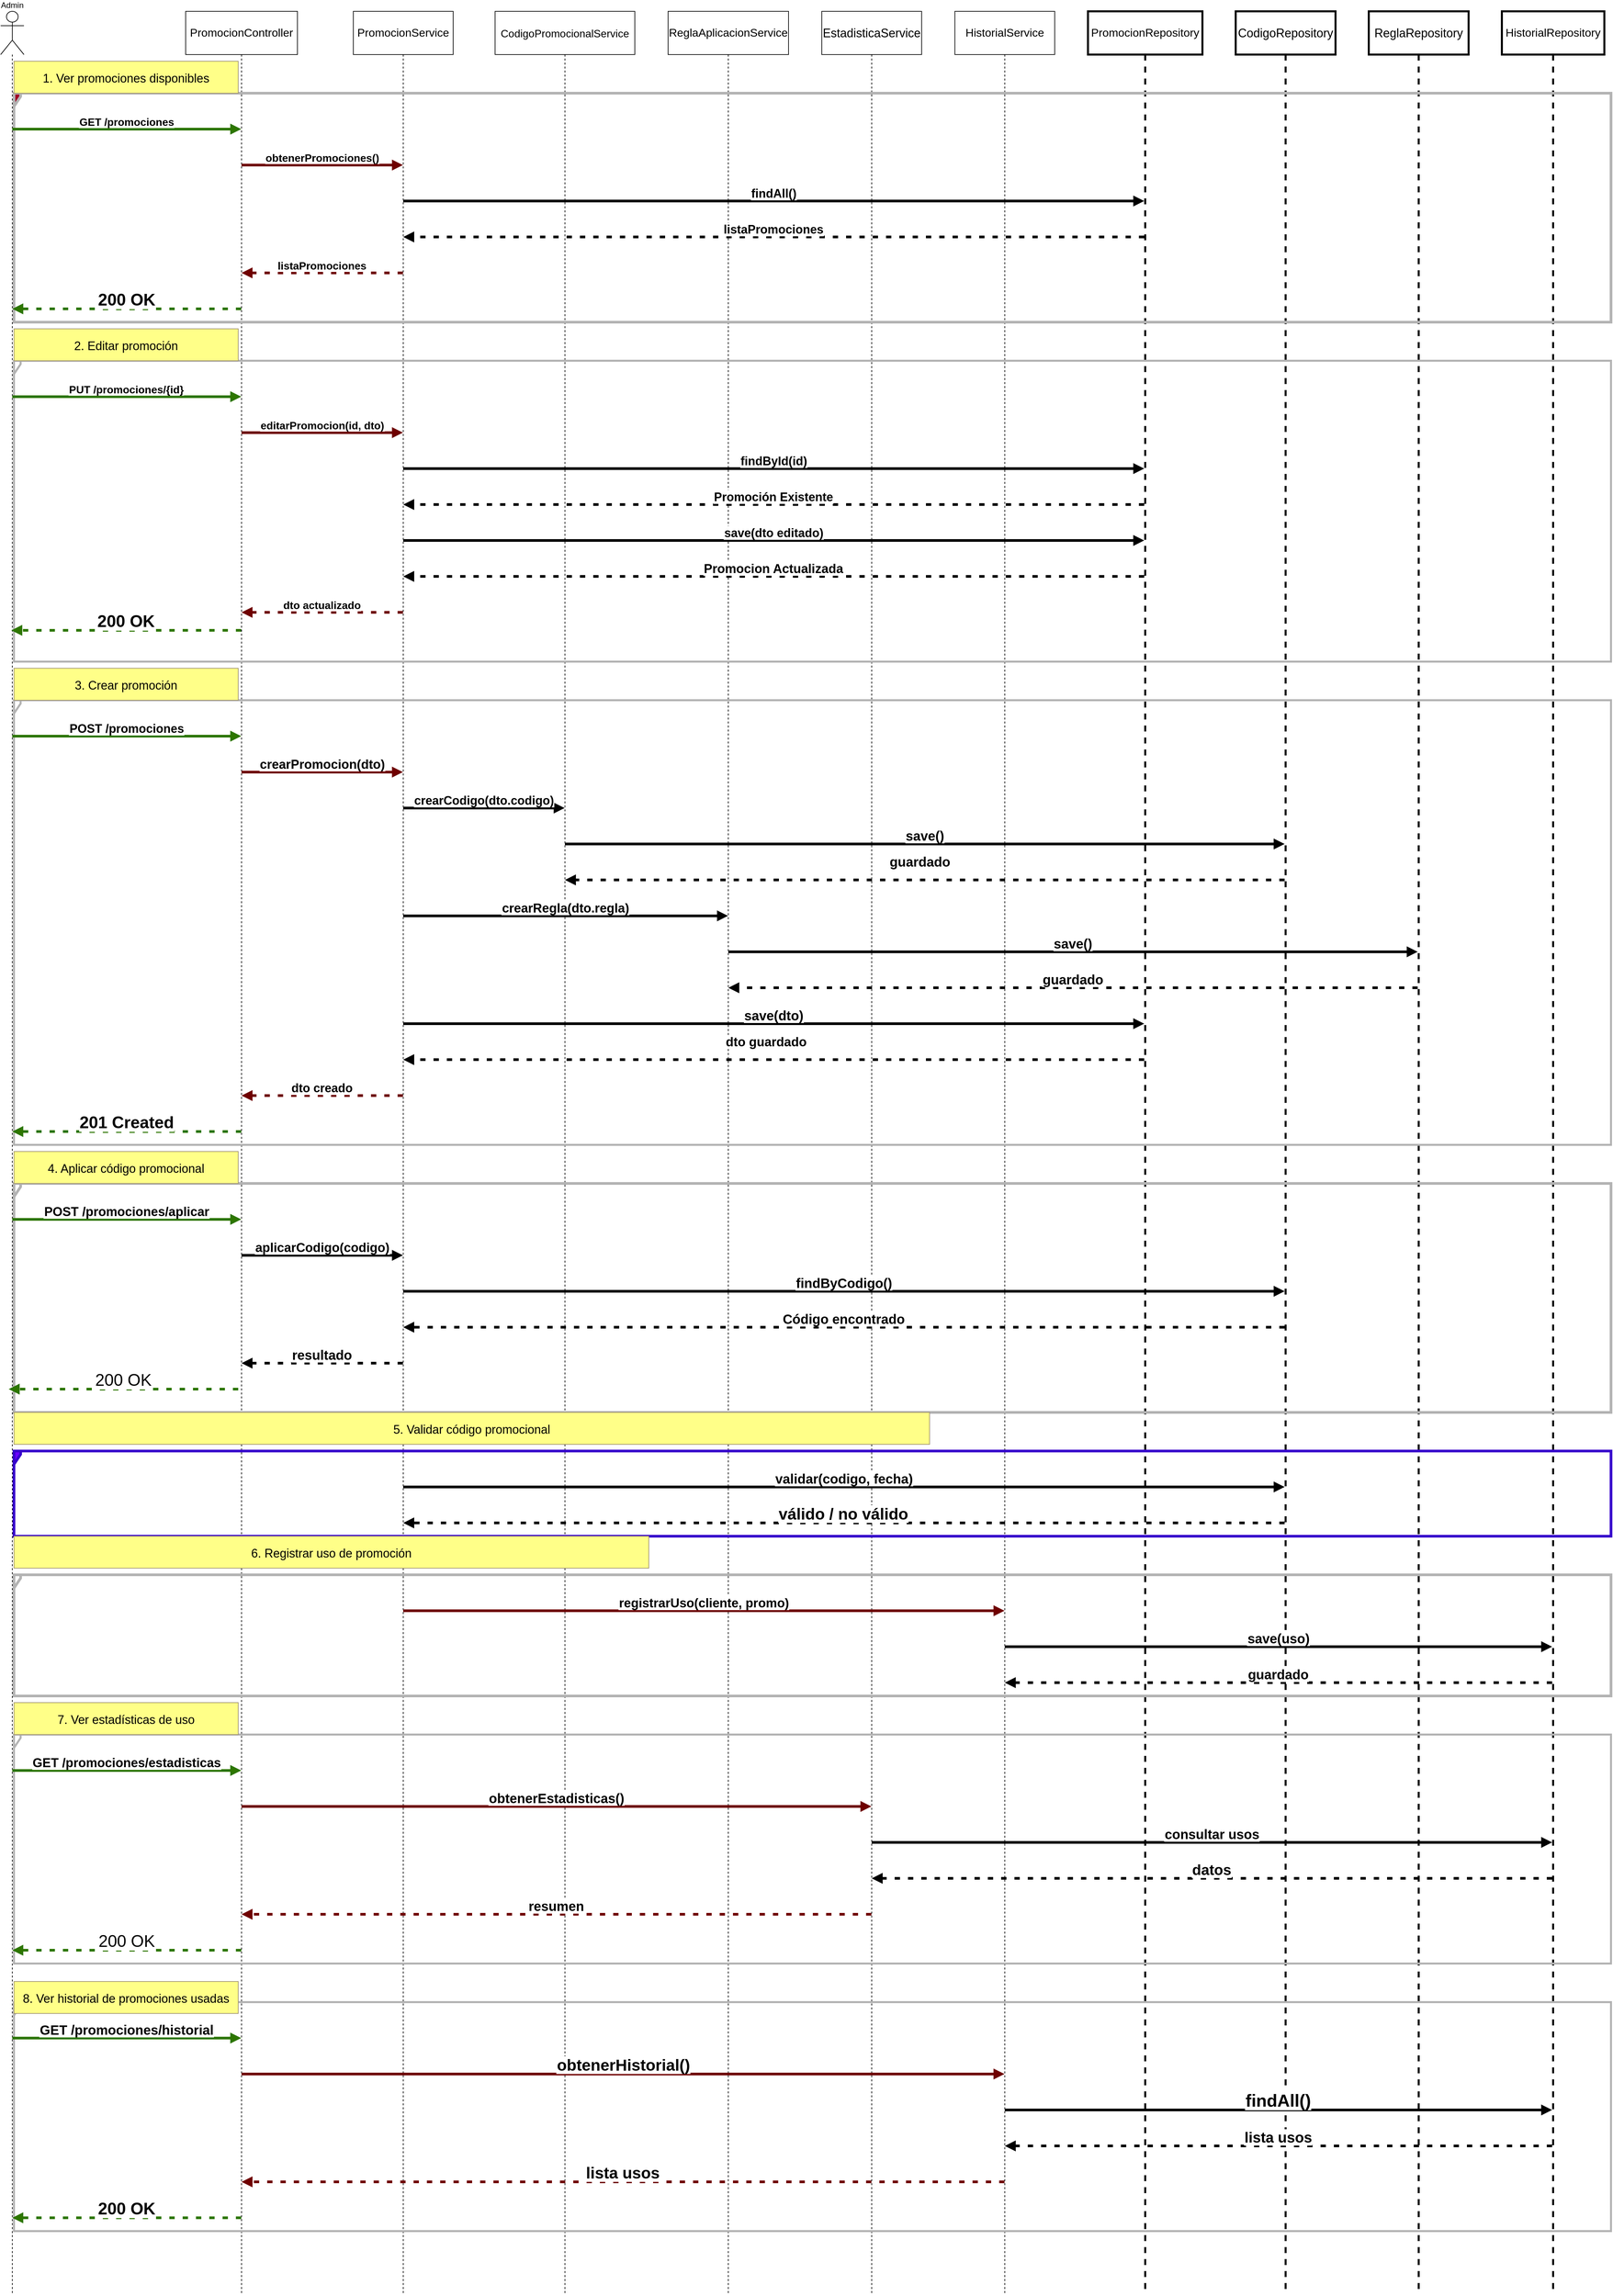<mxfile version="28.0.7">
  <diagram name="Página-1" id="d804ra6qyyvwW-fFOSrL">
    <mxGraphModel grid="1" page="1" gridSize="10" guides="1" tooltips="1" connect="1" arrows="1" fold="1" pageScale="1" pageWidth="827" pageHeight="1169" math="0" shadow="0">
      <root>
        <mxCell id="0" />
        <mxCell id="1" parent="0" />
        <mxCell id="PJ0HLcLy97F8GX600f_A-1" value="Admin" style="shape=umlLifeline;perimeter=lifelinePerimeter;whiteSpace=wrap;container=1;dropTarget=0;collapsible=0;recursiveResize=0;outlineConnect=0;portConstraint=eastwest;newEdgeStyle={&quot;edgeStyle&quot;:&quot;elbowEdgeStyle&quot;,&quot;elbow&quot;:&quot;vertical&quot;,&quot;curved&quot;:0,&quot;rounded&quot;:0};participant=umlActor;verticalAlign=bottom;labelPosition=center;verticalLabelPosition=top;align=center;size=65;" vertex="1" parent="1">
          <mxGeometry x="20" y="20" width="35" height="3430" as="geometry" />
        </mxCell>
        <mxCell id="PJ0HLcLy97F8GX600f_A-2" value="PromocionController" style="shape=umlLifeline;perimeter=lifelinePerimeter;whiteSpace=wrap;container=1;dropTarget=0;collapsible=0;recursiveResize=0;outlineConnect=0;portConstraint=eastwest;newEdgeStyle={&quot;edgeStyle&quot;:&quot;elbowEdgeStyle&quot;,&quot;elbow&quot;:&quot;vertical&quot;,&quot;curved&quot;:0,&quot;rounded&quot;:0};size=65;fontSize=17;" vertex="1" parent="1">
          <mxGeometry x="298" y="20" width="168" height="3430" as="geometry" />
        </mxCell>
        <mxCell id="PJ0HLcLy97F8GX600f_A-3" value="PromocionService" style="shape=umlLifeline;perimeter=lifelinePerimeter;whiteSpace=wrap;container=1;dropTarget=0;collapsible=0;recursiveResize=0;outlineConnect=0;portConstraint=eastwest;newEdgeStyle={&quot;edgeStyle&quot;:&quot;elbowEdgeStyle&quot;,&quot;elbow&quot;:&quot;vertical&quot;,&quot;curved&quot;:0,&quot;rounded&quot;:0};size=65;fontSize=17;" vertex="1" parent="1">
          <mxGeometry x="550" y="20" width="150" height="3430" as="geometry" />
        </mxCell>
        <mxCell id="PJ0HLcLy97F8GX600f_A-4" value="CodigoPromocionalService" style="shape=umlLifeline;perimeter=lifelinePerimeter;whiteSpace=wrap;container=1;dropTarget=0;collapsible=0;recursiveResize=0;outlineConnect=0;portConstraint=eastwest;newEdgeStyle={&quot;edgeStyle&quot;:&quot;elbowEdgeStyle&quot;,&quot;elbow&quot;:&quot;vertical&quot;,&quot;curved&quot;:0,&quot;rounded&quot;:0};size=65;fontSize=16;" vertex="1" parent="1">
          <mxGeometry x="763" y="20" width="210" height="3430" as="geometry" />
        </mxCell>
        <mxCell id="PJ0HLcLy97F8GX600f_A-5" value="ReglaAplicacionService" style="shape=umlLifeline;perimeter=lifelinePerimeter;whiteSpace=wrap;container=1;dropTarget=0;collapsible=0;recursiveResize=0;outlineConnect=0;portConstraint=eastwest;newEdgeStyle={&quot;edgeStyle&quot;:&quot;elbowEdgeStyle&quot;,&quot;elbow&quot;:&quot;vertical&quot;,&quot;curved&quot;:0,&quot;rounded&quot;:0};size=65;fontSize=17;" vertex="1" parent="1">
          <mxGeometry x="1023" y="20" width="181" height="3430" as="geometry" />
        </mxCell>
        <mxCell id="PJ0HLcLy97F8GX600f_A-6" value="EstadisticaService" style="shape=umlLifeline;perimeter=lifelinePerimeter;whiteSpace=wrap;container=1;dropTarget=0;collapsible=0;recursiveResize=0;outlineConnect=0;portConstraint=eastwest;newEdgeStyle={&quot;edgeStyle&quot;:&quot;elbowEdgeStyle&quot;,&quot;elbow&quot;:&quot;vertical&quot;,&quot;curved&quot;:0,&quot;rounded&quot;:0};size=65;fontSize=18;" vertex="1" parent="1">
          <mxGeometry x="1254" y="20" width="150" height="3430" as="geometry" />
        </mxCell>
        <mxCell id="PJ0HLcLy97F8GX600f_A-7" value="HistorialService" style="shape=umlLifeline;perimeter=lifelinePerimeter;whiteSpace=wrap;container=1;dropTarget=0;collapsible=0;recursiveResize=0;outlineConnect=0;portConstraint=eastwest;newEdgeStyle={&quot;edgeStyle&quot;:&quot;elbowEdgeStyle&quot;,&quot;elbow&quot;:&quot;vertical&quot;,&quot;curved&quot;:0,&quot;rounded&quot;:0};size=65;fontSize=17;" vertex="1" parent="1">
          <mxGeometry x="1454" y="20" width="150" height="3430" as="geometry" />
        </mxCell>
        <mxCell id="PJ0HLcLy97F8GX600f_A-8" value="PromocionRepository" style="shape=umlLifeline;perimeter=lifelinePerimeter;whiteSpace=wrap;container=1;dropTarget=0;collapsible=0;recursiveResize=0;outlineConnect=0;portConstraint=eastwest;newEdgeStyle={&quot;edgeStyle&quot;:&quot;elbowEdgeStyle&quot;,&quot;elbow&quot;:&quot;vertical&quot;,&quot;curved&quot;:0,&quot;rounded&quot;:0};size=65;strokeColor=light-dark(#000000,#FF8614);strokeWidth=3;fontSize=17;" vertex="1" parent="1">
          <mxGeometry x="1654" y="20" width="172" height="3430" as="geometry" />
        </mxCell>
        <mxCell id="PJ0HLcLy97F8GX600f_A-9" value="CodigoRepository" style="shape=umlLifeline;perimeter=lifelinePerimeter;whiteSpace=wrap;container=1;dropTarget=0;collapsible=0;recursiveResize=0;outlineConnect=0;portConstraint=eastwest;newEdgeStyle={&quot;edgeStyle&quot;:&quot;elbowEdgeStyle&quot;,&quot;elbow&quot;:&quot;vertical&quot;,&quot;curved&quot;:0,&quot;rounded&quot;:0};size=65;strokeWidth=3;strokeColor=light-dark(#000000,#FF8614);fontSize=18;" vertex="1" parent="1">
          <mxGeometry x="1876" y="20" width="150" height="3430" as="geometry" />
        </mxCell>
        <mxCell id="PJ0HLcLy97F8GX600f_A-10" value="ReglaRepository" style="shape=umlLifeline;perimeter=lifelinePerimeter;whiteSpace=wrap;container=1;dropTarget=0;collapsible=0;recursiveResize=0;outlineConnect=0;portConstraint=eastwest;newEdgeStyle={&quot;edgeStyle&quot;:&quot;elbowEdgeStyle&quot;,&quot;elbow&quot;:&quot;vertical&quot;,&quot;curved&quot;:0,&quot;rounded&quot;:0};size=65;strokeWidth=3;strokeColor=light-dark(#000000,#FF8614);fontSize=18;" vertex="1" parent="1">
          <mxGeometry x="2076" y="20" width="150" height="3430" as="geometry" />
        </mxCell>
        <mxCell id="PJ0HLcLy97F8GX600f_A-11" value="HistorialRepository" style="shape=umlLifeline;perimeter=lifelinePerimeter;whiteSpace=wrap;container=1;dropTarget=0;collapsible=0;recursiveResize=0;outlineConnect=0;portConstraint=eastwest;newEdgeStyle={&quot;edgeStyle&quot;:&quot;elbowEdgeStyle&quot;,&quot;elbow&quot;:&quot;vertical&quot;,&quot;curved&quot;:0,&quot;rounded&quot;:0};size=65;strokeWidth=3;strokeColor=light-dark(#000000,#FF8614);fontSize=17;" vertex="1" parent="1">
          <mxGeometry x="2276" y="20" width="154" height="3430" as="geometry" />
        </mxCell>
        <mxCell id="PJ0HLcLy97F8GX600f_A-12" value="" style="shape=umlFrame;pointerEvents=0;dropTarget=0;strokeColor=light-dark(#B3B3B3,#00FFFF);height=20;width=0;fillColor=light-dark(#A20025,#FFFFFF);strokeWidth=4;" vertex="1" parent="1">
          <mxGeometry x="40" y="143" width="2400" height="344" as="geometry" />
        </mxCell>
        <mxCell id="PJ0HLcLy97F8GX600f_A-13" value="" style="text;strokeColor=none;fillColor=none;align=center;verticalAlign=middle;whiteSpace=wrap;" vertex="1" parent="PJ0HLcLy97F8GX600f_A-12">
          <mxGeometry width="2400" height="20" as="geometry" />
        </mxCell>
        <mxCell id="PJ0HLcLy97F8GX600f_A-14" value="" style="shape=umlFrame;pointerEvents=0;dropTarget=0;strokeColor=light-dark(#B3B3B3,#00FFFF);height=20;width=0;strokeWidth=3;" vertex="1" parent="1">
          <mxGeometry x="40" y="545" width="2400" height="452" as="geometry" />
        </mxCell>
        <mxCell id="PJ0HLcLy97F8GX600f_A-15" value="" style="text;strokeColor=none;fillColor=none;align=center;verticalAlign=middle;whiteSpace=wrap;" vertex="1" parent="PJ0HLcLy97F8GX600f_A-14">
          <mxGeometry width="2400" height="20" as="geometry" />
        </mxCell>
        <mxCell id="PJ0HLcLy97F8GX600f_A-16" value="" style="shape=umlFrame;pointerEvents=0;dropTarget=0;strokeColor=light-dark(#B3B3B3,#00FFFF);height=20;width=0;strokeWidth=3;" vertex="1" parent="1">
          <mxGeometry x="40" y="1055" width="2400" height="668" as="geometry" />
        </mxCell>
        <mxCell id="PJ0HLcLy97F8GX600f_A-17" value="" style="text;strokeColor=none;fillColor=none;align=center;verticalAlign=middle;whiteSpace=wrap;" vertex="1" parent="PJ0HLcLy97F8GX600f_A-16">
          <mxGeometry width="2400" height="20" as="geometry" />
        </mxCell>
        <mxCell id="PJ0HLcLy97F8GX600f_A-18" value="" style="shape=umlFrame;pointerEvents=0;dropTarget=0;strokeColor=light-dark(#B3B3B3,#97D077);height=20;width=0;strokeWidth=4;" vertex="1" parent="1">
          <mxGeometry x="40" y="1781" width="2400" height="344" as="geometry" />
        </mxCell>
        <mxCell id="PJ0HLcLy97F8GX600f_A-19" value="" style="text;strokeColor=none;fillColor=none;align=center;verticalAlign=middle;whiteSpace=wrap;" vertex="1" parent="PJ0HLcLy97F8GX600f_A-18">
          <mxGeometry width="2400" height="20" as="geometry" />
        </mxCell>
        <mxCell id="PJ0HLcLy97F8GX600f_A-20" value="" style="shape=umlFrame;pointerEvents=0;dropTarget=0;strokeColor=#3700CC;height=20;width=0;strokeWidth=4;fillColor=#6a00ff;fontColor=#ffffff;" vertex="1" parent="1">
          <mxGeometry x="40" y="2183" width="2400" height="128" as="geometry" />
        </mxCell>
        <mxCell id="PJ0HLcLy97F8GX600f_A-21" value="" style="text;strokeColor=none;fillColor=none;align=center;verticalAlign=middle;whiteSpace=wrap;" vertex="1" parent="PJ0HLcLy97F8GX600f_A-20">
          <mxGeometry width="2400" height="20" as="geometry" />
        </mxCell>
        <mxCell id="PJ0HLcLy97F8GX600f_A-22" value="" style="shape=umlFrame;pointerEvents=0;dropTarget=0;strokeColor=light-dark(#B3B3B3,#97D077);height=20;width=0;strokeWidth=4;" vertex="1" parent="1">
          <mxGeometry x="40" y="2369" width="2400" height="182" as="geometry" />
        </mxCell>
        <mxCell id="PJ0HLcLy97F8GX600f_A-23" value="" style="text;strokeColor=none;fillColor=none;align=center;verticalAlign=middle;whiteSpace=wrap;" vertex="1" parent="PJ0HLcLy97F8GX600f_A-22">
          <mxGeometry width="2400" height="20" as="geometry" />
        </mxCell>
        <mxCell id="PJ0HLcLy97F8GX600f_A-24" value="" style="shape=umlFrame;pointerEvents=0;dropTarget=0;strokeColor=light-dark(#B3B3B3,#A680B8);height=20;width=0;strokeWidth=3;" vertex="1" parent="1">
          <mxGeometry x="40" y="2609" width="2400" height="344" as="geometry" />
        </mxCell>
        <mxCell id="PJ0HLcLy97F8GX600f_A-25" value="" style="text;strokeColor=none;fillColor=none;align=center;verticalAlign=middle;whiteSpace=wrap;" vertex="1" parent="PJ0HLcLy97F8GX600f_A-24">
          <mxGeometry width="2400" height="20" as="geometry" />
        </mxCell>
        <mxCell id="PJ0HLcLy97F8GX600f_A-26" value="" style="shape=umlFrame;pointerEvents=0;dropTarget=0;strokeColor=light-dark(#B3B3B3,#66FFFF);height=20;width=0;strokeWidth=3;" vertex="1" parent="1">
          <mxGeometry x="40" y="3011" width="2400" height="344" as="geometry" />
        </mxCell>
        <mxCell id="PJ0HLcLy97F8GX600f_A-27" value="" style="text;strokeColor=none;fillColor=none;align=center;verticalAlign=middle;whiteSpace=wrap;" vertex="1" parent="PJ0HLcLy97F8GX600f_A-26">
          <mxGeometry width="2400" height="20" as="geometry" />
        </mxCell>
        <mxCell id="PJ0HLcLy97F8GX600f_A-28" value="GET /promociones" style="verticalAlign=bottom;edgeStyle=elbowEdgeStyle;elbow=vertical;curved=0;rounded=0;endArrow=block;fillColor=#60a917;strokeColor=#2D7600;strokeWidth=4;fontStyle=1;fontSize=16;" edge="1" parent="1" source="PJ0HLcLy97F8GX600f_A-1" target="PJ0HLcLy97F8GX600f_A-2">
          <mxGeometry relative="1" as="geometry">
            <Array as="points">
              <mxPoint x="247" y="197" />
            </Array>
          </mxGeometry>
        </mxCell>
        <mxCell id="PJ0HLcLy97F8GX600f_A-29" value="obtenerPromociones()" style="verticalAlign=bottom;edgeStyle=elbowEdgeStyle;elbow=vertical;curved=0;rounded=0;endArrow=block;fontStyle=1;fontSize=16;fillColor=#a20025;strokeColor=#6F0000;strokeWidth=4;" edge="1" parent="1" source="PJ0HLcLy97F8GX600f_A-2" target="PJ0HLcLy97F8GX600f_A-3">
          <mxGeometry relative="1" as="geometry">
            <Array as="points">
              <mxPoint x="512" y="251" />
            </Array>
          </mxGeometry>
        </mxCell>
        <mxCell id="PJ0HLcLy97F8GX600f_A-30" value="findAll()" style="verticalAlign=bottom;edgeStyle=elbowEdgeStyle;elbow=vertical;curved=0;rounded=0;endArrow=block;fontStyle=1;fontSize=18;strokeColor=light-dark(#000000,#CC0066);strokeWidth=4;" edge="1" parent="1" source="PJ0HLcLy97F8GX600f_A-3" target="PJ0HLcLy97F8GX600f_A-8">
          <mxGeometry relative="1" as="geometry">
            <Array as="points">
              <mxPoint x="1191" y="305" />
            </Array>
          </mxGeometry>
        </mxCell>
        <mxCell id="PJ0HLcLy97F8GX600f_A-31" value="listaPromociones" style="verticalAlign=bottom;edgeStyle=elbowEdgeStyle;elbow=vertical;curved=0;rounded=0;dashed=1;dashPattern=2 3;endArrow=block;fontStyle=1;fontSize=18;strokeColor=light-dark(#000000,#CC0066);strokeWidth=4;" edge="1" parent="1" source="PJ0HLcLy97F8GX600f_A-8" target="PJ0HLcLy97F8GX600f_A-3">
          <mxGeometry relative="1" as="geometry">
            <Array as="points">
              <mxPoint x="1194" y="359" />
            </Array>
          </mxGeometry>
        </mxCell>
        <mxCell id="PJ0HLcLy97F8GX600f_A-32" value="listaPromociones" style="verticalAlign=bottom;edgeStyle=elbowEdgeStyle;elbow=horizontal;curved=0;rounded=0;dashed=1;dashPattern=2 3;endArrow=block;fontSize=16;fontStyle=1;strokeWidth=4;fillColor=#a20025;strokeColor=#6F0000;" edge="1" parent="1" source="PJ0HLcLy97F8GX600f_A-3" target="PJ0HLcLy97F8GX600f_A-2">
          <mxGeometry relative="1" as="geometry">
            <Array as="points">
              <mxPoint x="515" y="413" />
            </Array>
          </mxGeometry>
        </mxCell>
        <mxCell id="PJ0HLcLy97F8GX600f_A-33" value="200 OK" style="verticalAlign=bottom;edgeStyle=elbowEdgeStyle;elbow=vertical;curved=0;rounded=0;dashed=1;dashPattern=2 3;endArrow=block;strokeWidth=4;fillColor=#60a917;strokeColor=#2D7600;fontStyle=1;fontSize=25;" edge="1" parent="1" source="PJ0HLcLy97F8GX600f_A-2" target="PJ0HLcLy97F8GX600f_A-1">
          <mxGeometry relative="1" as="geometry">
            <Array as="points">
              <mxPoint x="250" y="467" />
            </Array>
          </mxGeometry>
        </mxCell>
        <mxCell id="PJ0HLcLy97F8GX600f_A-34" value="PUT /promociones/{id}" style="verticalAlign=bottom;edgeStyle=elbowEdgeStyle;elbow=vertical;curved=0;rounded=0;endArrow=block;fillColor=#60a917;strokeColor=#2D7600;strokeWidth=4;fontStyle=1;fontSize=16;" edge="1" parent="1" source="PJ0HLcLy97F8GX600f_A-1" target="PJ0HLcLy97F8GX600f_A-2">
          <mxGeometry x="-0.002" relative="1" as="geometry">
            <Array as="points">
              <mxPoint x="247" y="599" />
            </Array>
            <mxPoint as="offset" />
          </mxGeometry>
        </mxCell>
        <mxCell id="PJ0HLcLy97F8GX600f_A-35" value="editarPromocion(id, dto)" style="verticalAlign=bottom;edgeStyle=elbowEdgeStyle;elbow=vertical;curved=0;rounded=0;endArrow=block;fontSize=16;fontStyle=1;fillColor=#a20025;strokeColor=#6F0000;strokeWidth=4;" edge="1" parent="1" source="PJ0HLcLy97F8GX600f_A-2" target="PJ0HLcLy97F8GX600f_A-3">
          <mxGeometry relative="1" as="geometry">
            <Array as="points">
              <mxPoint x="512" y="653" />
            </Array>
          </mxGeometry>
        </mxCell>
        <mxCell id="PJ0HLcLy97F8GX600f_A-36" value="findById(id)" style="verticalAlign=bottom;edgeStyle=elbowEdgeStyle;elbow=vertical;curved=0;rounded=0;endArrow=block;fontStyle=1;fontSize=18;strokeColor=light-dark(#000000,#CC0066);strokeWidth=4;" edge="1" parent="1" source="PJ0HLcLy97F8GX600f_A-3" target="PJ0HLcLy97F8GX600f_A-8">
          <mxGeometry x="-0.0" relative="1" as="geometry">
            <Array as="points">
              <mxPoint x="1191" y="707" />
            </Array>
            <mxPoint as="offset" />
          </mxGeometry>
        </mxCell>
        <mxCell id="PJ0HLcLy97F8GX600f_A-37" value="Promoción Existente" style="verticalAlign=bottom;edgeStyle=elbowEdgeStyle;elbow=vertical;curved=0;rounded=0;dashed=1;dashPattern=2 3;endArrow=block;fontSize=18;fontStyle=1;strokeColor=light-dark(#000000,#CC0066);strokeWidth=4;" edge="1" parent="1" source="PJ0HLcLy97F8GX600f_A-8" target="PJ0HLcLy97F8GX600f_A-3">
          <mxGeometry relative="1" as="geometry">
            <Array as="points">
              <mxPoint x="1194" y="761" />
            </Array>
          </mxGeometry>
        </mxCell>
        <mxCell id="PJ0HLcLy97F8GX600f_A-38" value="save(dto editado)" style="verticalAlign=bottom;edgeStyle=elbowEdgeStyle;elbow=vertical;curved=0;rounded=0;endArrow=block;fontSize=18;fontStyle=1;strokeWidth=4;strokeColor=light-dark(#000000,#CC0066);" edge="1" parent="1" source="PJ0HLcLy97F8GX600f_A-3" target="PJ0HLcLy97F8GX600f_A-8">
          <mxGeometry relative="1" as="geometry">
            <Array as="points">
              <mxPoint x="1191" y="815" />
            </Array>
          </mxGeometry>
        </mxCell>
        <mxCell id="PJ0HLcLy97F8GX600f_A-39" value="Promocion Actualizada" style="verticalAlign=bottom;edgeStyle=elbowEdgeStyle;elbow=vertical;curved=0;rounded=0;dashed=1;dashPattern=2 3;endArrow=block;fontStyle=1;fontSize=19;strokeColor=light-dark(#000000,#CC0066);strokeWidth=4;" edge="1" parent="1" source="PJ0HLcLy97F8GX600f_A-8" target="PJ0HLcLy97F8GX600f_A-3">
          <mxGeometry relative="1" as="geometry">
            <Array as="points">
              <mxPoint x="1194" y="869" />
            </Array>
          </mxGeometry>
        </mxCell>
        <mxCell id="PJ0HLcLy97F8GX600f_A-40" value="dto actualizado" style="verticalAlign=bottom;edgeStyle=elbowEdgeStyle;elbow=horizontal;curved=0;rounded=0;dashed=1;dashPattern=2 3;endArrow=block;fontStyle=1;fontSize=16;strokeWidth=4;fillColor=#a20025;strokeColor=#6F0000;" edge="1" parent="1" source="PJ0HLcLy97F8GX600f_A-3" target="PJ0HLcLy97F8GX600f_A-2">
          <mxGeometry relative="1" as="geometry">
            <Array as="points">
              <mxPoint x="515" y="923" />
            </Array>
          </mxGeometry>
        </mxCell>
        <mxCell id="PJ0HLcLy97F8GX600f_A-41" value="200 OK" style="verticalAlign=bottom;edgeStyle=elbowEdgeStyle;elbow=vertical;curved=0;rounded=0;dashed=1;dashPattern=2 3;endArrow=block;strokeWidth=4;fillColor=#60a917;strokeColor=#2D7600;fontSize=25;fontStyle=1" edge="1" parent="1">
          <mxGeometry relative="1" as="geometry">
            <Array as="points">
              <mxPoint x="250" y="950" />
            </Array>
            <mxPoint x="381.5" y="950" as="sourcePoint" />
            <mxPoint x="36" y="950" as="targetPoint" />
          </mxGeometry>
        </mxCell>
        <mxCell id="PJ0HLcLy97F8GX600f_A-42" value="POST /promociones" style="verticalAlign=bottom;edgeStyle=elbowEdgeStyle;elbow=vertical;curved=0;rounded=0;endArrow=block;fillColor=#60a917;strokeColor=#2D7600;strokeWidth=4;fontStyle=1;fontSize=18;" edge="1" parent="1" source="PJ0HLcLy97F8GX600f_A-1" target="PJ0HLcLy97F8GX600f_A-2">
          <mxGeometry relative="1" as="geometry">
            <Array as="points">
              <mxPoint x="247" y="1109" />
            </Array>
          </mxGeometry>
        </mxCell>
        <mxCell id="PJ0HLcLy97F8GX600f_A-43" value="crearPromocion(dto)" style="verticalAlign=bottom;edgeStyle=elbowEdgeStyle;elbow=vertical;curved=0;rounded=0;endArrow=block;fontSize=19;fontStyle=1;strokeColor=#6F0000;strokeWidth=4;fillColor=#a20025;" edge="1" parent="1" source="PJ0HLcLy97F8GX600f_A-2" target="PJ0HLcLy97F8GX600f_A-3">
          <mxGeometry relative="1" as="geometry">
            <Array as="points">
              <mxPoint x="512" y="1163" />
            </Array>
          </mxGeometry>
        </mxCell>
        <mxCell id="PJ0HLcLy97F8GX600f_A-44" value="crearCodigo(dto.codigo)" style="verticalAlign=bottom;edgeStyle=elbowEdgeStyle;elbow=vertical;curved=0;rounded=0;endArrow=block;fontSize=18;fontStyle=1;strokeWidth=4;strokeColor=light-dark(#000000,#FFC5C5);" edge="1" parent="1" source="PJ0HLcLy97F8GX600f_A-3" target="PJ0HLcLy97F8GX600f_A-4">
          <mxGeometry relative="1" as="geometry">
            <Array as="points">
              <mxPoint x="755" y="1217" />
            </Array>
          </mxGeometry>
        </mxCell>
        <mxCell id="PJ0HLcLy97F8GX600f_A-45" value="save()" style="verticalAlign=bottom;edgeStyle=elbowEdgeStyle;elbow=horizontal;curved=0;rounded=0;endArrow=block;strokeWidth=4;strokeColor=light-dark(#000000,#CC0066);fontSize=20;fontStyle=1" edge="1" parent="1" source="PJ0HLcLy97F8GX600f_A-4" target="PJ0HLcLy97F8GX600f_A-9">
          <mxGeometry x="0.0" relative="1" as="geometry">
            <Array as="points">
              <mxPoint x="1418" y="1271" />
            </Array>
            <mxPoint as="offset" />
          </mxGeometry>
        </mxCell>
        <mxCell id="PJ0HLcLy97F8GX600f_A-46" value="guardado" style="verticalAlign=bottom;edgeStyle=elbowEdgeStyle;elbow=vertical;curved=0;rounded=0;dashed=1;dashPattern=2 3;endArrow=block;strokeColor=light-dark(#000000,#CC0066);strokeWidth=4;fontStyle=1;fontSize=20;" edge="1" parent="1" source="PJ0HLcLy97F8GX600f_A-9" target="PJ0HLcLy97F8GX600f_A-4">
          <mxGeometry x="0.015" y="-15" relative="1" as="geometry">
            <Array as="points">
              <mxPoint x="1421" y="1325" />
            </Array>
            <mxPoint x="1" as="offset" />
          </mxGeometry>
        </mxCell>
        <mxCell id="PJ0HLcLy97F8GX600f_A-47" value="crearRegla(dto.regla)" style="verticalAlign=bottom;edgeStyle=elbowEdgeStyle;elbow=vertical;curved=0;rounded=0;endArrow=block;strokeWidth=4;strokeColor=light-dark(#000000,#FFC5C5);fontSize=19;fontStyle=1" edge="1" parent="1" source="PJ0HLcLy97F8GX600f_A-3" target="PJ0HLcLy97F8GX600f_A-5">
          <mxGeometry relative="1" as="geometry">
            <Array as="points">
              <mxPoint x="878" y="1379" />
            </Array>
          </mxGeometry>
        </mxCell>
        <mxCell id="PJ0HLcLy97F8GX600f_A-48" value="save()" style="verticalAlign=bottom;edgeStyle=elbowEdgeStyle;elbow=vertical;curved=0;rounded=0;endArrow=block;strokeColor=light-dark(#000000,#CC0066);strokeWidth=4;fontStyle=1;fontSize=20;" edge="1" parent="1" source="PJ0HLcLy97F8GX600f_A-5" target="PJ0HLcLy97F8GX600f_A-10">
          <mxGeometry relative="1" as="geometry">
            <Array as="points">
              <mxPoint x="1641" y="1433" />
            </Array>
          </mxGeometry>
        </mxCell>
        <mxCell id="PJ0HLcLy97F8GX600f_A-49" value="guardado" style="verticalAlign=bottom;edgeStyle=elbowEdgeStyle;elbow=vertical;curved=0;rounded=0;dashed=1;dashPattern=2 3;endArrow=block;strokeWidth=4;strokeColor=light-dark(#000000,#CC0066);fontSize=20;fontStyle=1" edge="1" parent="1" source="PJ0HLcLy97F8GX600f_A-10" target="PJ0HLcLy97F8GX600f_A-5">
          <mxGeometry relative="1" as="geometry">
            <Array as="points">
              <mxPoint x="1644" y="1487" />
            </Array>
          </mxGeometry>
        </mxCell>
        <mxCell id="PJ0HLcLy97F8GX600f_A-50" value="save(dto)" style="verticalAlign=bottom;edgeStyle=elbowEdgeStyle;elbow=horizontal;curved=0;rounded=0;endArrow=block;strokeWidth=4;strokeColor=light-dark(#000000,#CC0066);fontStyle=1;fontSize=20;" edge="1" parent="1" source="PJ0HLcLy97F8GX600f_A-3" target="PJ0HLcLy97F8GX600f_A-8">
          <mxGeometry relative="1" as="geometry">
            <Array as="points">
              <mxPoint x="1191" y="1541" />
            </Array>
          </mxGeometry>
        </mxCell>
        <mxCell id="PJ0HLcLy97F8GX600f_A-51" value="dto guardado" style="verticalAlign=bottom;edgeStyle=elbowEdgeStyle;elbow=horizontal;curved=0;rounded=0;dashed=1;dashPattern=2 3;endArrow=block;strokeColor=light-dark(#000000,#CC0066);strokeWidth=4;fontStyle=1;fontSize=19;" edge="1" parent="1" source="PJ0HLcLy97F8GX600f_A-8" target="PJ0HLcLy97F8GX600f_A-3">
          <mxGeometry x="0.02" y="-15" relative="1" as="geometry">
            <Array as="points">
              <mxPoint x="1194" y="1595" />
            </Array>
            <mxPoint as="offset" />
          </mxGeometry>
        </mxCell>
        <mxCell id="PJ0HLcLy97F8GX600f_A-52" value="dto creado" style="verticalAlign=bottom;edgeStyle=elbowEdgeStyle;elbow=horizontal;curved=0;rounded=0;dashed=1;dashPattern=2 3;endArrow=block;strokeWidth=4;fillColor=#a20025;strokeColor=#6F0000;fontStyle=1;fontSize=18;" edge="1" parent="1" source="PJ0HLcLy97F8GX600f_A-3" target="PJ0HLcLy97F8GX600f_A-2">
          <mxGeometry relative="1" as="geometry">
            <Array as="points">
              <mxPoint x="515" y="1649" />
            </Array>
          </mxGeometry>
        </mxCell>
        <mxCell id="PJ0HLcLy97F8GX600f_A-53" value="201 Created" style="verticalAlign=bottom;edgeStyle=elbowEdgeStyle;elbow=vertical;curved=0;rounded=0;dashed=1;dashPattern=2 3;endArrow=block;fillColor=#60a917;strokeColor=#2D7600;strokeWidth=4;fontSize=25;fontStyle=1" edge="1" parent="1" source="PJ0HLcLy97F8GX600f_A-2" target="PJ0HLcLy97F8GX600f_A-1">
          <mxGeometry relative="1" as="geometry">
            <Array as="points">
              <mxPoint x="250" y="1703" />
            </Array>
          </mxGeometry>
        </mxCell>
        <mxCell id="PJ0HLcLy97F8GX600f_A-54" value="POST /promociones/aplicar" style="verticalAlign=bottom;edgeStyle=elbowEdgeStyle;elbow=horizontal;curved=0;rounded=0;endArrow=block;strokeWidth=4;fillColor=#60a917;strokeColor=#2D7600;fontSize=19;fontStyle=1" edge="1" parent="1" source="PJ0HLcLy97F8GX600f_A-1" target="PJ0HLcLy97F8GX600f_A-2">
          <mxGeometry relative="1" as="geometry">
            <Array as="points">
              <mxPoint x="247" y="1835" />
            </Array>
          </mxGeometry>
        </mxCell>
        <mxCell id="PJ0HLcLy97F8GX600f_A-55" value="aplicarCodigo(codigo)" style="verticalAlign=bottom;edgeStyle=elbowEdgeStyle;elbow=vertical;curved=0;rounded=0;endArrow=block;fontSize=19;fontStyle=1;strokeColor=light-dark(#000000,#FFC5C5);strokeWidth=4;" edge="1" parent="1" source="PJ0HLcLy97F8GX600f_A-2" target="PJ0HLcLy97F8GX600f_A-3">
          <mxGeometry relative="1" as="geometry">
            <Array as="points">
              <mxPoint x="512" y="1889" />
            </Array>
          </mxGeometry>
        </mxCell>
        <mxCell id="PJ0HLcLy97F8GX600f_A-56" value="findByCodigo()" style="verticalAlign=bottom;edgeStyle=elbowEdgeStyle;elbow=horizontal;curved=0;rounded=0;endArrow=block;fontSize=20;fontStyle=1;strokeWidth=4;strokeColor=light-dark(#000000,#CC0066);" edge="1" parent="1" source="PJ0HLcLy97F8GX600f_A-3" target="PJ0HLcLy97F8GX600f_A-9">
          <mxGeometry relative="1" as="geometry">
            <Array as="points">
              <mxPoint x="1297" y="1943" />
            </Array>
          </mxGeometry>
        </mxCell>
        <mxCell id="PJ0HLcLy97F8GX600f_A-57" value="Código encontrado" style="verticalAlign=bottom;edgeStyle=elbowEdgeStyle;elbow=vertical;curved=0;rounded=0;dashed=1;dashPattern=2 3;endArrow=block;fontStyle=1;fontSize=20;strokeWidth=4;strokeColor=light-dark(#000000,#CC0066);" edge="1" parent="1" source="PJ0HLcLy97F8GX600f_A-9" target="PJ0HLcLy97F8GX600f_A-3">
          <mxGeometry x="0.0" relative="1" as="geometry">
            <Array as="points">
              <mxPoint x="1300" y="1997" />
            </Array>
            <mxPoint as="offset" />
          </mxGeometry>
        </mxCell>
        <mxCell id="PJ0HLcLy97F8GX600f_A-58" value="resultado" style="verticalAlign=bottom;edgeStyle=elbowEdgeStyle;elbow=vertical;curved=0;rounded=0;dashed=1;dashPattern=2 3;endArrow=block;strokeColor=light-dark(#000000,#FFC5C5);strokeWidth=4;fontSize=20;fontStyle=1" edge="1" parent="1" source="PJ0HLcLy97F8GX600f_A-3" target="PJ0HLcLy97F8GX600f_A-2">
          <mxGeometry relative="1" as="geometry">
            <Array as="points">
              <mxPoint x="515" y="2051" />
            </Array>
          </mxGeometry>
        </mxCell>
        <mxCell id="PJ0HLcLy97F8GX600f_A-59" value="200 OK" style="verticalAlign=bottom;edgeStyle=elbowEdgeStyle;elbow=vertical;curved=0;rounded=0;dashed=1;dashPattern=2 3;endArrow=block;fillColor=#60a917;strokeColor=#2D7600;strokeWidth=4;fontSize=25;" edge="1" parent="1">
          <mxGeometry relative="1" as="geometry">
            <Array as="points">
              <mxPoint x="245.5" y="2090" />
            </Array>
            <mxPoint x="377" y="2090" as="sourcePoint" />
            <mxPoint x="32.071" y="2090" as="targetPoint" />
          </mxGeometry>
        </mxCell>
        <mxCell id="PJ0HLcLy97F8GX600f_A-60" value="validar(codigo, fecha)" style="verticalAlign=bottom;edgeStyle=elbowEdgeStyle;elbow=vertical;curved=0;rounded=0;endArrow=block;strokeWidth=4;strokeColor=light-dark(#000000,#CC0066);fontSize=20;fontStyle=1" edge="1" parent="1" source="PJ0HLcLy97F8GX600f_A-3" target="PJ0HLcLy97F8GX600f_A-9">
          <mxGeometry relative="1" as="geometry">
            <Array as="points">
              <mxPoint x="1297" y="2237" />
            </Array>
          </mxGeometry>
        </mxCell>
        <mxCell id="PJ0HLcLy97F8GX600f_A-61" value="válido / no válido" style="verticalAlign=bottom;edgeStyle=elbowEdgeStyle;elbow=horizontal;curved=0;rounded=0;dashed=1;dashPattern=2 3;endArrow=block;strokeWidth=4;strokeColor=light-dark(#000000,#CC0066);fontSize=24;fontStyle=1" edge="1" parent="1" source="PJ0HLcLy97F8GX600f_A-9" target="PJ0HLcLy97F8GX600f_A-3">
          <mxGeometry x="0.001" relative="1" as="geometry">
            <Array as="points">
              <mxPoint x="1300" y="2291" />
            </Array>
            <mxPoint as="offset" />
          </mxGeometry>
        </mxCell>
        <mxCell id="PJ0HLcLy97F8GX600f_A-62" value="registrarUso(cliente, promo)" style="verticalAlign=bottom;edgeStyle=elbowEdgeStyle;elbow=horizontal;curved=0;rounded=0;endArrow=block;fontSize=19;fontStyle=1;strokeWidth=4;fillColor=#a20025;strokeColor=#6F0000;" edge="1" parent="1" source="PJ0HLcLy97F8GX600f_A-3" target="PJ0HLcLy97F8GX600f_A-7">
          <mxGeometry relative="1" as="geometry">
            <Array as="points">
              <mxPoint x="1086" y="2423" />
            </Array>
          </mxGeometry>
        </mxCell>
        <mxCell id="PJ0HLcLy97F8GX600f_A-63" value="save(uso)" style="verticalAlign=bottom;edgeStyle=elbowEdgeStyle;elbow=vertical;curved=0;rounded=0;endArrow=block;fontSize=20;fontStyle=1;strokeWidth=4;strokeColor=light-dark(#000000,#CC0066);" edge="1" parent="1" source="PJ0HLcLy97F8GX600f_A-7" target="PJ0HLcLy97F8GX600f_A-11">
          <mxGeometry relative="1" as="geometry">
            <Array as="points">
              <mxPoint x="1950" y="2477" />
            </Array>
          </mxGeometry>
        </mxCell>
        <mxCell id="PJ0HLcLy97F8GX600f_A-64" value="guardado" style="verticalAlign=bottom;edgeStyle=elbowEdgeStyle;elbow=horizontal;curved=0;rounded=0;dashed=1;dashPattern=2 3;endArrow=block;fontSize=20;fontStyle=1;strokeWidth=4;strokeColor=light-dark(#000000,#CC0066);" edge="1" parent="1" source="PJ0HLcLy97F8GX600f_A-11" target="PJ0HLcLy97F8GX600f_A-7">
          <mxGeometry relative="1" as="geometry">
            <Array as="points">
              <mxPoint x="1953" y="2531" />
            </Array>
          </mxGeometry>
        </mxCell>
        <mxCell id="PJ0HLcLy97F8GX600f_A-65" value="GET /promociones/estadisticas" style="verticalAlign=bottom;edgeStyle=elbowEdgeStyle;elbow=horizontal;curved=0;rounded=0;endArrow=block;fillColor=#60a917;strokeColor=#2D7600;strokeWidth=4;fontSize=19;fontStyle=1" edge="1" parent="1" source="PJ0HLcLy97F8GX600f_A-1" target="PJ0HLcLy97F8GX600f_A-2">
          <mxGeometry relative="1" as="geometry">
            <Array as="points">
              <mxPoint x="247" y="2663" />
            </Array>
          </mxGeometry>
        </mxCell>
        <mxCell id="PJ0HLcLy97F8GX600f_A-66" value="obtenerEstadisticas()" style="verticalAlign=bottom;edgeStyle=elbowEdgeStyle;elbow=vertical;curved=0;rounded=0;endArrow=block;fontSize=20;strokeWidth=4;fillColor=#a20025;strokeColor=#6F0000;fontStyle=1" edge="1" parent="1" source="PJ0HLcLy97F8GX600f_A-2" target="PJ0HLcLy97F8GX600f_A-6">
          <mxGeometry relative="1" as="geometry">
            <Array as="points">
              <mxPoint x="864" y="2717" />
            </Array>
          </mxGeometry>
        </mxCell>
        <mxCell id="PJ0HLcLy97F8GX600f_A-67" value="consultar usos" style="verticalAlign=bottom;edgeStyle=elbowEdgeStyle;elbow=vertical;curved=0;rounded=0;endArrow=block;strokeWidth=4;fontSize=20;strokeColor=light-dark(#000000,#CC0066);fontStyle=1" edge="1" parent="1" source="PJ0HLcLy97F8GX600f_A-6" target="PJ0HLcLy97F8GX600f_A-11">
          <mxGeometry relative="1" as="geometry">
            <Array as="points">
              <mxPoint x="1850" y="2771" />
            </Array>
          </mxGeometry>
        </mxCell>
        <mxCell id="PJ0HLcLy97F8GX600f_A-68" value="datos" style="verticalAlign=bottom;edgeStyle=elbowEdgeStyle;elbow=horizontal;curved=0;rounded=0;dashed=1;dashPattern=2 3;endArrow=block;strokeWidth=4;fontSize=22;strokeColor=light-dark(#000000,#CC0066);fontStyle=1" edge="1" parent="1" source="PJ0HLcLy97F8GX600f_A-11" target="PJ0HLcLy97F8GX600f_A-6">
          <mxGeometry relative="1" as="geometry">
            <Array as="points">
              <mxPoint x="1853" y="2825" />
            </Array>
          </mxGeometry>
        </mxCell>
        <mxCell id="PJ0HLcLy97F8GX600f_A-69" value="resumen" style="verticalAlign=bottom;edgeStyle=elbowEdgeStyle;elbow=vertical;curved=0;rounded=0;dashed=1;dashPattern=2 3;endArrow=block;strokeWidth=4;fillColor=#a20025;strokeColor=#6F0000;fontSize=20;fontStyle=1" edge="1" parent="1" source="PJ0HLcLy97F8GX600f_A-6" target="PJ0HLcLy97F8GX600f_A-2">
          <mxGeometry relative="1" as="geometry">
            <Array as="points">
              <mxPoint x="867" y="2879" />
            </Array>
          </mxGeometry>
        </mxCell>
        <mxCell id="PJ0HLcLy97F8GX600f_A-70" value="200 OK" style="verticalAlign=bottom;edgeStyle=elbowEdgeStyle;elbow=vertical;curved=0;rounded=0;dashed=1;dashPattern=2 3;endArrow=block;strokeWidth=4;fillColor=#60a917;strokeColor=#2D7600;fontSize=25;" edge="1" parent="1" source="PJ0HLcLy97F8GX600f_A-2" target="PJ0HLcLy97F8GX600f_A-1">
          <mxGeometry relative="1" as="geometry">
            <Array as="points">
              <mxPoint x="250" y="2933" />
            </Array>
          </mxGeometry>
        </mxCell>
        <mxCell id="PJ0HLcLy97F8GX600f_A-71" value="GET /promociones/historial" style="verticalAlign=bottom;edgeStyle=elbowEdgeStyle;elbow=horizontal;curved=0;rounded=0;endArrow=block;strokeWidth=4;fillColor=#60a917;strokeColor=#2D7600;fontSize=20;fontStyle=1" edge="1" parent="1" source="PJ0HLcLy97F8GX600f_A-1" target="PJ0HLcLy97F8GX600f_A-2">
          <mxGeometry relative="1" as="geometry">
            <Array as="points">
              <mxPoint x="247" y="3065" />
            </Array>
          </mxGeometry>
        </mxCell>
        <mxCell id="PJ0HLcLy97F8GX600f_A-72" value="obtenerHistorial()" style="verticalAlign=bottom;edgeStyle=elbowEdgeStyle;elbow=vertical;curved=0;rounded=0;endArrow=block;fontSize=24;fontStyle=1;strokeWidth=4;strokeColor=#6F0000;fillColor=#a20025;" edge="1" parent="1" source="PJ0HLcLy97F8GX600f_A-2" target="PJ0HLcLy97F8GX600f_A-7">
          <mxGeometry x="0.001" relative="1" as="geometry">
            <Array as="points">
              <mxPoint x="964" y="3119" />
            </Array>
            <mxPoint as="offset" />
          </mxGeometry>
        </mxCell>
        <mxCell id="PJ0HLcLy97F8GX600f_A-73" value="findAll()" style="verticalAlign=bottom;edgeStyle=elbowEdgeStyle;elbow=horizontal;curved=0;rounded=0;endArrow=block;strokeWidth=4;fontSize=26;fontStyle=1;strokeColor=light-dark(#000000,#CC0066);" edge="1" parent="1" source="PJ0HLcLy97F8GX600f_A-7" target="PJ0HLcLy97F8GX600f_A-11">
          <mxGeometry x="-0.001" relative="1" as="geometry">
            <Array as="points">
              <mxPoint x="1950" y="3173" />
            </Array>
            <mxPoint as="offset" />
          </mxGeometry>
        </mxCell>
        <mxCell id="PJ0HLcLy97F8GX600f_A-74" value="lista usos" style="verticalAlign=bottom;edgeStyle=elbowEdgeStyle;elbow=vertical;curved=0;rounded=0;dashed=1;dashPattern=2 3;endArrow=block;strokeWidth=4;fontSize=22;fontStyle=1;strokeColor=light-dark(#000000,#CC0066);" edge="1" parent="1" source="PJ0HLcLy97F8GX600f_A-11" target="PJ0HLcLy97F8GX600f_A-7">
          <mxGeometry relative="1" as="geometry">
            <Array as="points">
              <mxPoint x="1953" y="3227" />
            </Array>
          </mxGeometry>
        </mxCell>
        <mxCell id="PJ0HLcLy97F8GX600f_A-75" value="lista usos" style="verticalAlign=bottom;edgeStyle=elbowEdgeStyle;elbow=horizontal;curved=0;rounded=0;dashed=1;dashPattern=2 3;endArrow=block;strokeColor=#6F0000;strokeWidth=4;fontStyle=1;fontSize=24;fillColor=#a20025;" edge="1" parent="1" source="PJ0HLcLy97F8GX600f_A-7" target="PJ0HLcLy97F8GX600f_A-2">
          <mxGeometry relative="1" as="geometry">
            <Array as="points">
              <mxPoint x="967" y="3281" />
            </Array>
          </mxGeometry>
        </mxCell>
        <mxCell id="PJ0HLcLy97F8GX600f_A-76" value="200 OK" style="verticalAlign=bottom;edgeStyle=elbowEdgeStyle;elbow=vertical;curved=0;rounded=0;dashed=1;dashPattern=2 3;endArrow=block;fillColor=#60a917;strokeColor=#2D7600;strokeWidth=4;fontSize=25;fontStyle=1" edge="1" parent="1" source="PJ0HLcLy97F8GX600f_A-2" target="PJ0HLcLy97F8GX600f_A-1">
          <mxGeometry relative="1" as="geometry">
            <Array as="points">
              <mxPoint x="250" y="3335" />
            </Array>
          </mxGeometry>
        </mxCell>
        <mxCell id="PJ0HLcLy97F8GX600f_A-77" value="1. Ver promociones disponibles" style="fillColor=#ffff88;strokeColor=#9E916F;fontSize=18;" vertex="1" parent="1">
          <mxGeometry x="40" y="95" width="337" height="48" as="geometry" />
        </mxCell>
        <mxCell id="PJ0HLcLy97F8GX600f_A-78" value="2. Editar promoción" style="fillColor=#ffff88;strokeColor=#9E916F;fontSize=18;" vertex="1" parent="1">
          <mxGeometry x="40" y="497" width="337" height="48" as="geometry" />
        </mxCell>
        <mxCell id="PJ0HLcLy97F8GX600f_A-79" value="3. Crear promoción" style="fillColor=#ffff88;strokeColor=#9E916F;fontSize=18;" vertex="1" parent="1">
          <mxGeometry x="40" y="1007" width="337" height="48" as="geometry" />
        </mxCell>
        <mxCell id="PJ0HLcLy97F8GX600f_A-80" value="4. Aplicar código promocional" style="fillColor=#ffff88;strokeColor=#9E916F;fontSize=18;" vertex="1" parent="1">
          <mxGeometry x="40" y="1733" width="337" height="48" as="geometry" />
        </mxCell>
        <mxCell id="PJ0HLcLy97F8GX600f_A-81" value="5. Validar código promocional" style="fillColor=#ffff88;strokeColor=#9E916F;fontSize=18;" vertex="1" parent="1">
          <mxGeometry x="40" y="2125" width="1376" height="48" as="geometry" />
        </mxCell>
        <mxCell id="PJ0HLcLy97F8GX600f_A-82" value="6. Registrar uso de promoción" style="fillColor=#ffff88;strokeColor=#9E916F;fontSize=18;" vertex="1" parent="1">
          <mxGeometry x="40" y="2311" width="954" height="48" as="geometry" />
        </mxCell>
        <mxCell id="PJ0HLcLy97F8GX600f_A-83" value="7. Ver estadísticas de uso" style="fillColor=#ffff88;strokeColor=#9E916F;fontSize=18;" vertex="1" parent="1">
          <mxGeometry x="40" y="2561" width="337" height="48" as="geometry" />
        </mxCell>
        <mxCell id="PJ0HLcLy97F8GX600f_A-84" value="8. Ver historial de promociones usadas" style="fillColor=#ffff88;strokeColor=#9E916F;fontSize=18;" vertex="1" parent="1">
          <mxGeometry x="40" y="2980" width="337" height="48" as="geometry" />
        </mxCell>
      </root>
    </mxGraphModel>
  </diagram>
</mxfile>
